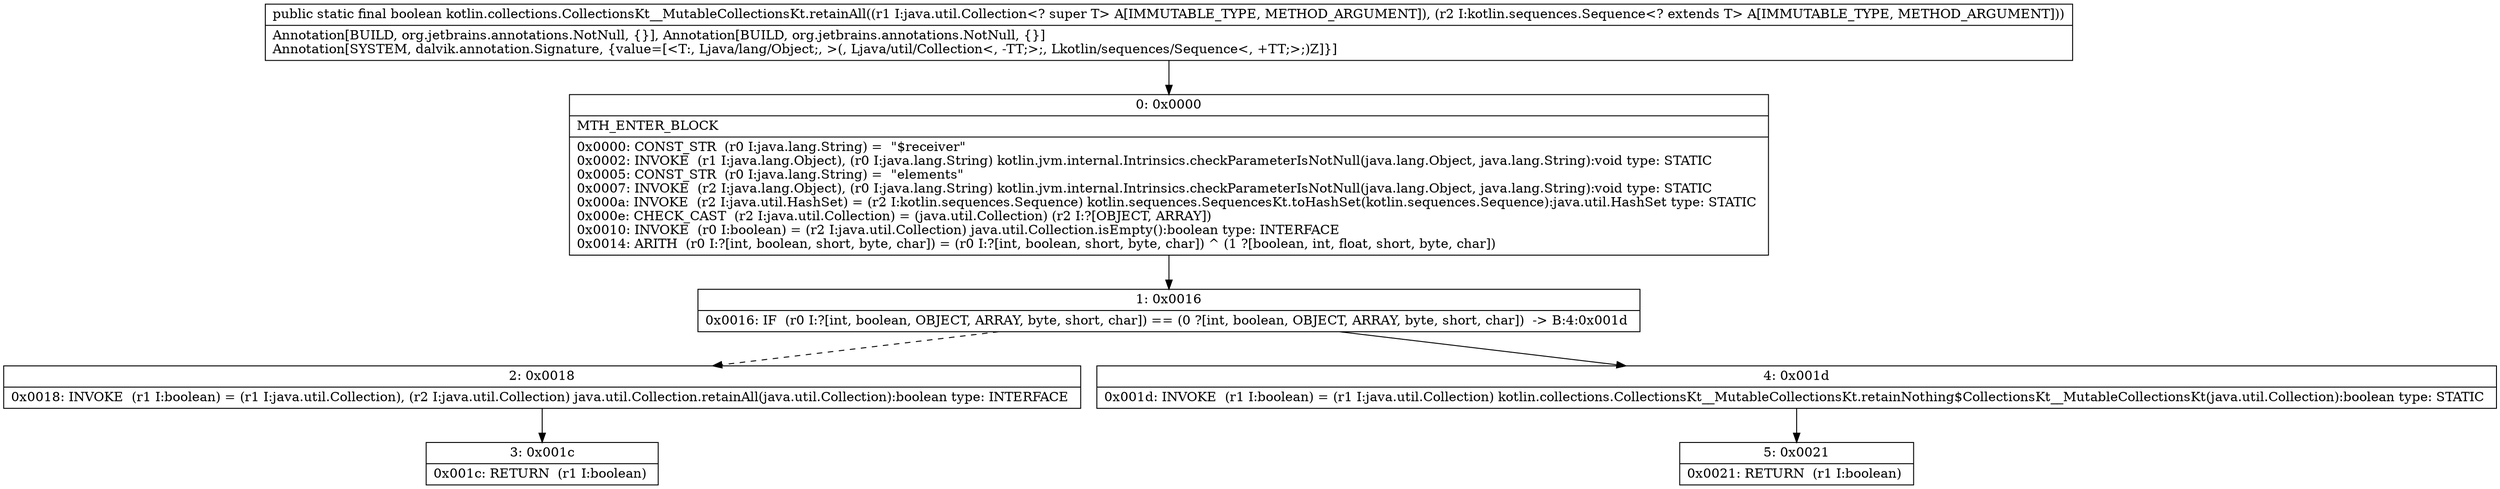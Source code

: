 digraph "CFG forkotlin.collections.CollectionsKt__MutableCollectionsKt.retainAll(Ljava\/util\/Collection;Lkotlin\/sequences\/Sequence;)Z" {
Node_0 [shape=record,label="{0\:\ 0x0000|MTH_ENTER_BLOCK\l|0x0000: CONST_STR  (r0 I:java.lang.String) =  \"$receiver\" \l0x0002: INVOKE  (r1 I:java.lang.Object), (r0 I:java.lang.String) kotlin.jvm.internal.Intrinsics.checkParameterIsNotNull(java.lang.Object, java.lang.String):void type: STATIC \l0x0005: CONST_STR  (r0 I:java.lang.String) =  \"elements\" \l0x0007: INVOKE  (r2 I:java.lang.Object), (r0 I:java.lang.String) kotlin.jvm.internal.Intrinsics.checkParameterIsNotNull(java.lang.Object, java.lang.String):void type: STATIC \l0x000a: INVOKE  (r2 I:java.util.HashSet) = (r2 I:kotlin.sequences.Sequence) kotlin.sequences.SequencesKt.toHashSet(kotlin.sequences.Sequence):java.util.HashSet type: STATIC \l0x000e: CHECK_CAST  (r2 I:java.util.Collection) = (java.util.Collection) (r2 I:?[OBJECT, ARRAY]) \l0x0010: INVOKE  (r0 I:boolean) = (r2 I:java.util.Collection) java.util.Collection.isEmpty():boolean type: INTERFACE \l0x0014: ARITH  (r0 I:?[int, boolean, short, byte, char]) = (r0 I:?[int, boolean, short, byte, char]) ^ (1 ?[boolean, int, float, short, byte, char]) \l}"];
Node_1 [shape=record,label="{1\:\ 0x0016|0x0016: IF  (r0 I:?[int, boolean, OBJECT, ARRAY, byte, short, char]) == (0 ?[int, boolean, OBJECT, ARRAY, byte, short, char])  \-\> B:4:0x001d \l}"];
Node_2 [shape=record,label="{2\:\ 0x0018|0x0018: INVOKE  (r1 I:boolean) = (r1 I:java.util.Collection), (r2 I:java.util.Collection) java.util.Collection.retainAll(java.util.Collection):boolean type: INTERFACE \l}"];
Node_3 [shape=record,label="{3\:\ 0x001c|0x001c: RETURN  (r1 I:boolean) \l}"];
Node_4 [shape=record,label="{4\:\ 0x001d|0x001d: INVOKE  (r1 I:boolean) = (r1 I:java.util.Collection) kotlin.collections.CollectionsKt__MutableCollectionsKt.retainNothing$CollectionsKt__MutableCollectionsKt(java.util.Collection):boolean type: STATIC \l}"];
Node_5 [shape=record,label="{5\:\ 0x0021|0x0021: RETURN  (r1 I:boolean) \l}"];
MethodNode[shape=record,label="{public static final boolean kotlin.collections.CollectionsKt__MutableCollectionsKt.retainAll((r1 I:java.util.Collection\<? super T\> A[IMMUTABLE_TYPE, METHOD_ARGUMENT]), (r2 I:kotlin.sequences.Sequence\<? extends T\> A[IMMUTABLE_TYPE, METHOD_ARGUMENT]))  | Annotation[BUILD, org.jetbrains.annotations.NotNull, \{\}], Annotation[BUILD, org.jetbrains.annotations.NotNull, \{\}]\lAnnotation[SYSTEM, dalvik.annotation.Signature, \{value=[\<T:, Ljava\/lang\/Object;, \>(, Ljava\/util\/Collection\<, \-TT;\>;, Lkotlin\/sequences\/Sequence\<, +TT;\>;)Z]\}]\l}"];
MethodNode -> Node_0;
Node_0 -> Node_1;
Node_1 -> Node_2[style=dashed];
Node_1 -> Node_4;
Node_2 -> Node_3;
Node_4 -> Node_5;
}

